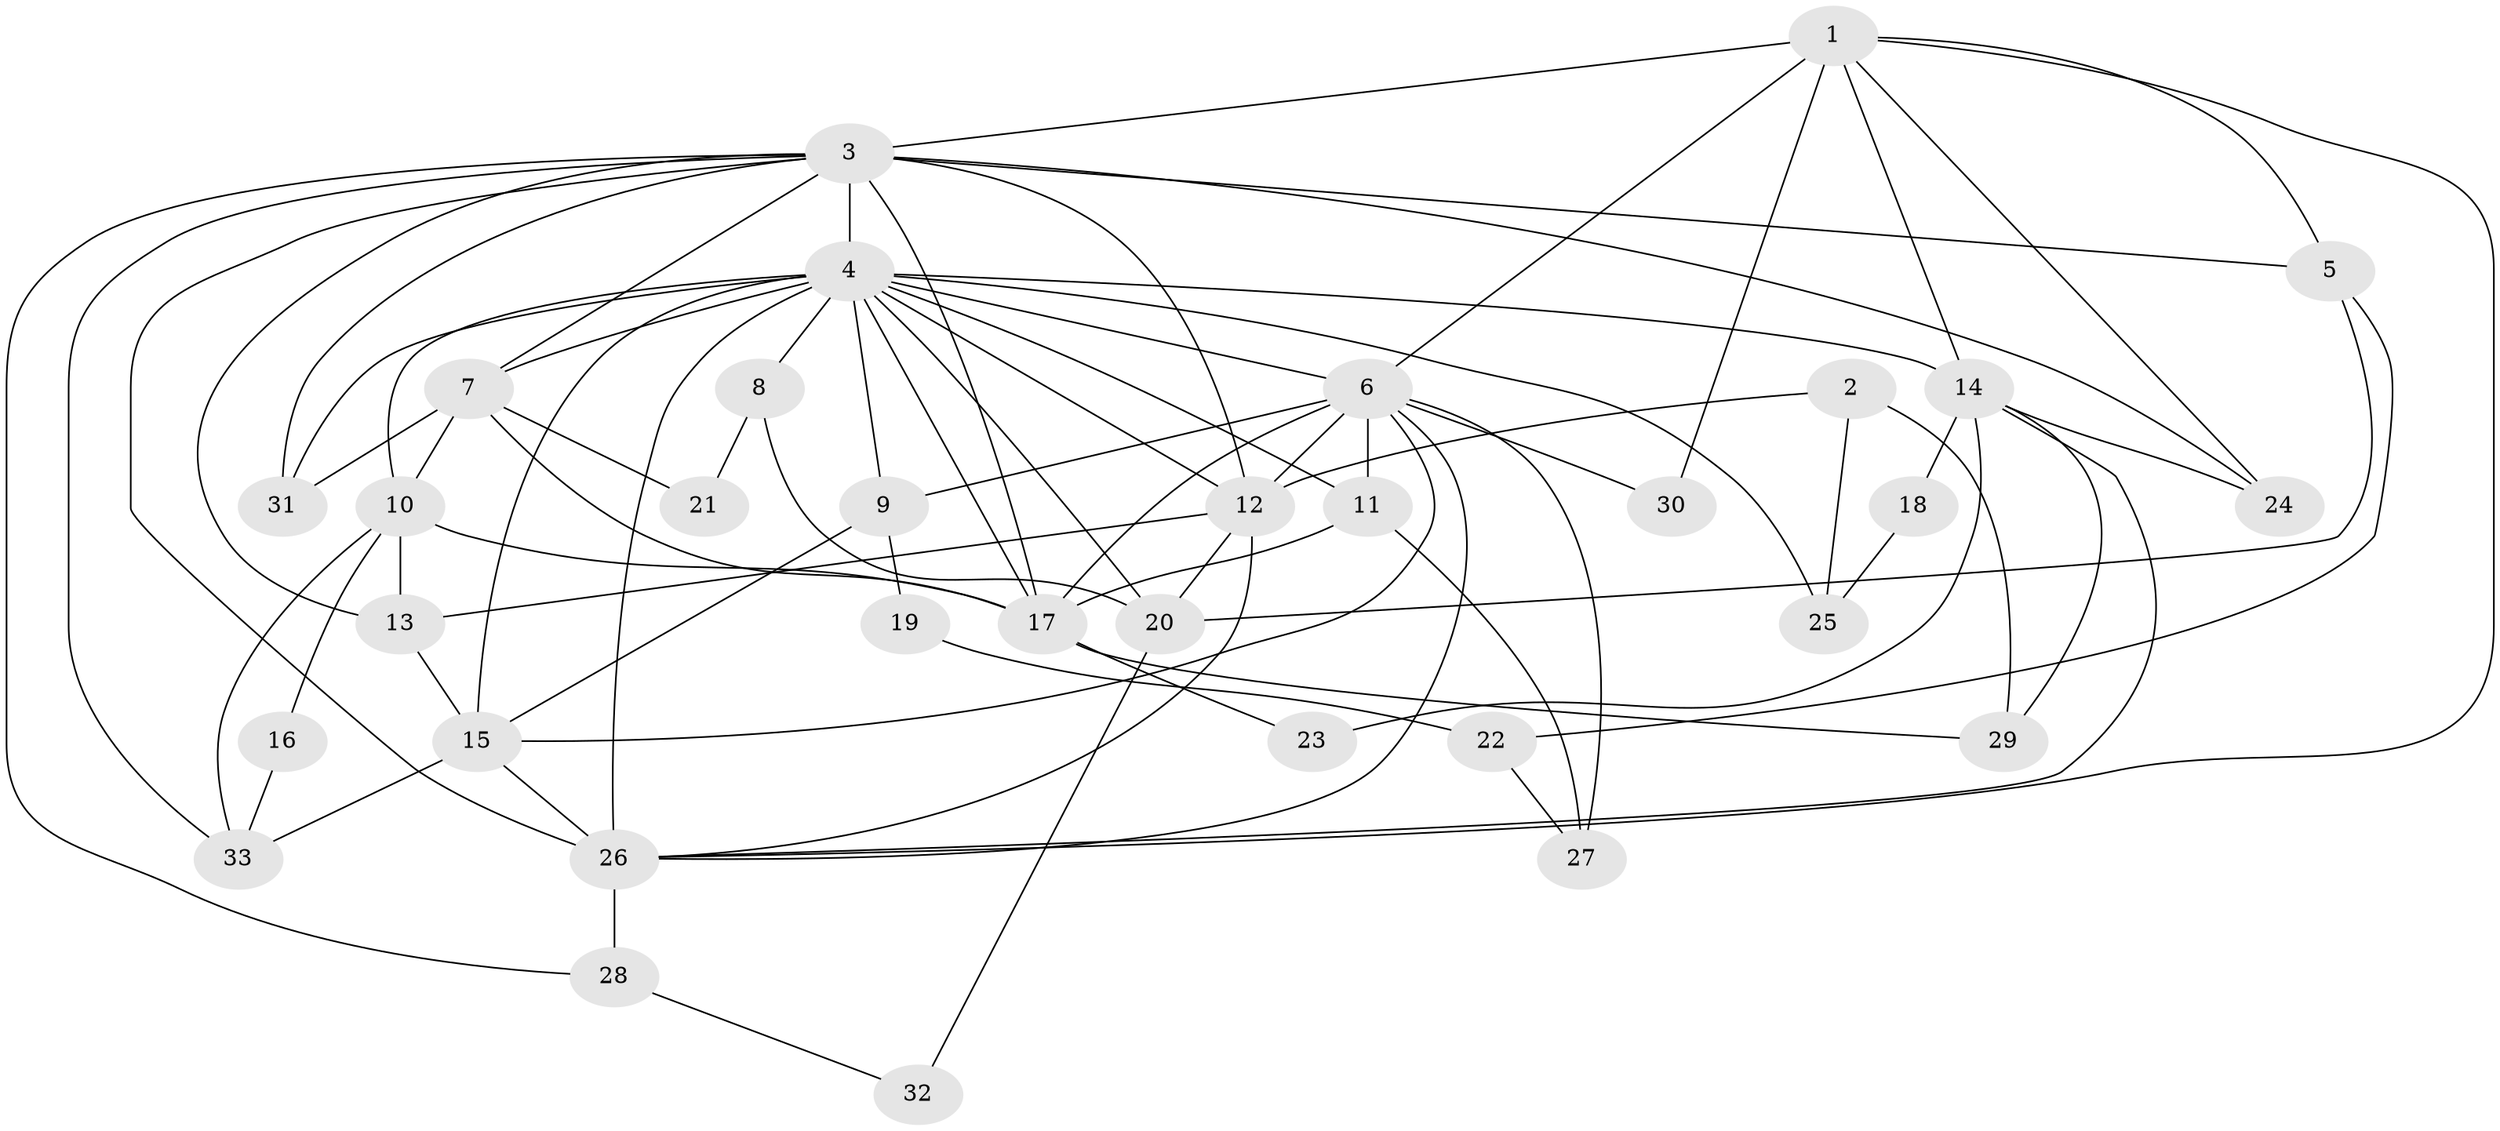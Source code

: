 // original degree distribution, {5: 0.2, 3: 0.2923076923076923, 4: 0.2, 6: 0.1076923076923077, 2: 0.15384615384615385, 8: 0.015384615384615385, 9: 0.015384615384615385, 7: 0.015384615384615385}
// Generated by graph-tools (version 1.1) at 2025/50/03/04/25 22:50:57]
// undirected, 33 vertices, 79 edges
graph export_dot {
  node [color=gray90,style=filled];
  1;
  2;
  3;
  4;
  5;
  6;
  7;
  8;
  9;
  10;
  11;
  12;
  13;
  14;
  15;
  16;
  17;
  18;
  19;
  20;
  21;
  22;
  23;
  24;
  25;
  26;
  27;
  28;
  29;
  30;
  31;
  32;
  33;
  1 -- 3 [weight=2.0];
  1 -- 5 [weight=1.0];
  1 -- 6 [weight=1.0];
  1 -- 14 [weight=1.0];
  1 -- 24 [weight=1.0];
  1 -- 26 [weight=1.0];
  1 -- 30 [weight=1.0];
  2 -- 12 [weight=1.0];
  2 -- 25 [weight=1.0];
  2 -- 29 [weight=1.0];
  3 -- 4 [weight=3.0];
  3 -- 5 [weight=1.0];
  3 -- 7 [weight=1.0];
  3 -- 12 [weight=2.0];
  3 -- 13 [weight=1.0];
  3 -- 17 [weight=2.0];
  3 -- 24 [weight=1.0];
  3 -- 26 [weight=1.0];
  3 -- 28 [weight=1.0];
  3 -- 31 [weight=1.0];
  3 -- 33 [weight=1.0];
  4 -- 6 [weight=1.0];
  4 -- 7 [weight=1.0];
  4 -- 8 [weight=1.0];
  4 -- 9 [weight=2.0];
  4 -- 10 [weight=1.0];
  4 -- 11 [weight=1.0];
  4 -- 12 [weight=1.0];
  4 -- 14 [weight=1.0];
  4 -- 15 [weight=1.0];
  4 -- 17 [weight=1.0];
  4 -- 20 [weight=1.0];
  4 -- 25 [weight=1.0];
  4 -- 26 [weight=4.0];
  4 -- 31 [weight=1.0];
  5 -- 20 [weight=1.0];
  5 -- 22 [weight=1.0];
  6 -- 9 [weight=2.0];
  6 -- 11 [weight=2.0];
  6 -- 12 [weight=2.0];
  6 -- 15 [weight=1.0];
  6 -- 17 [weight=1.0];
  6 -- 26 [weight=1.0];
  6 -- 27 [weight=1.0];
  6 -- 30 [weight=2.0];
  7 -- 10 [weight=1.0];
  7 -- 17 [weight=1.0];
  7 -- 21 [weight=1.0];
  7 -- 31 [weight=1.0];
  8 -- 20 [weight=1.0];
  8 -- 21 [weight=1.0];
  9 -- 15 [weight=1.0];
  9 -- 19 [weight=1.0];
  10 -- 13 [weight=1.0];
  10 -- 16 [weight=1.0];
  10 -- 17 [weight=1.0];
  10 -- 33 [weight=1.0];
  11 -- 17 [weight=1.0];
  11 -- 27 [weight=1.0];
  12 -- 13 [weight=1.0];
  12 -- 20 [weight=1.0];
  12 -- 26 [weight=1.0];
  13 -- 15 [weight=3.0];
  14 -- 18 [weight=1.0];
  14 -- 23 [weight=1.0];
  14 -- 24 [weight=1.0];
  14 -- 26 [weight=1.0];
  14 -- 29 [weight=1.0];
  15 -- 26 [weight=1.0];
  15 -- 33 [weight=1.0];
  16 -- 33 [weight=1.0];
  17 -- 23 [weight=1.0];
  17 -- 29 [weight=1.0];
  18 -- 25 [weight=1.0];
  19 -- 22 [weight=1.0];
  20 -- 32 [weight=1.0];
  22 -- 27 [weight=1.0];
  26 -- 28 [weight=1.0];
  28 -- 32 [weight=1.0];
}
